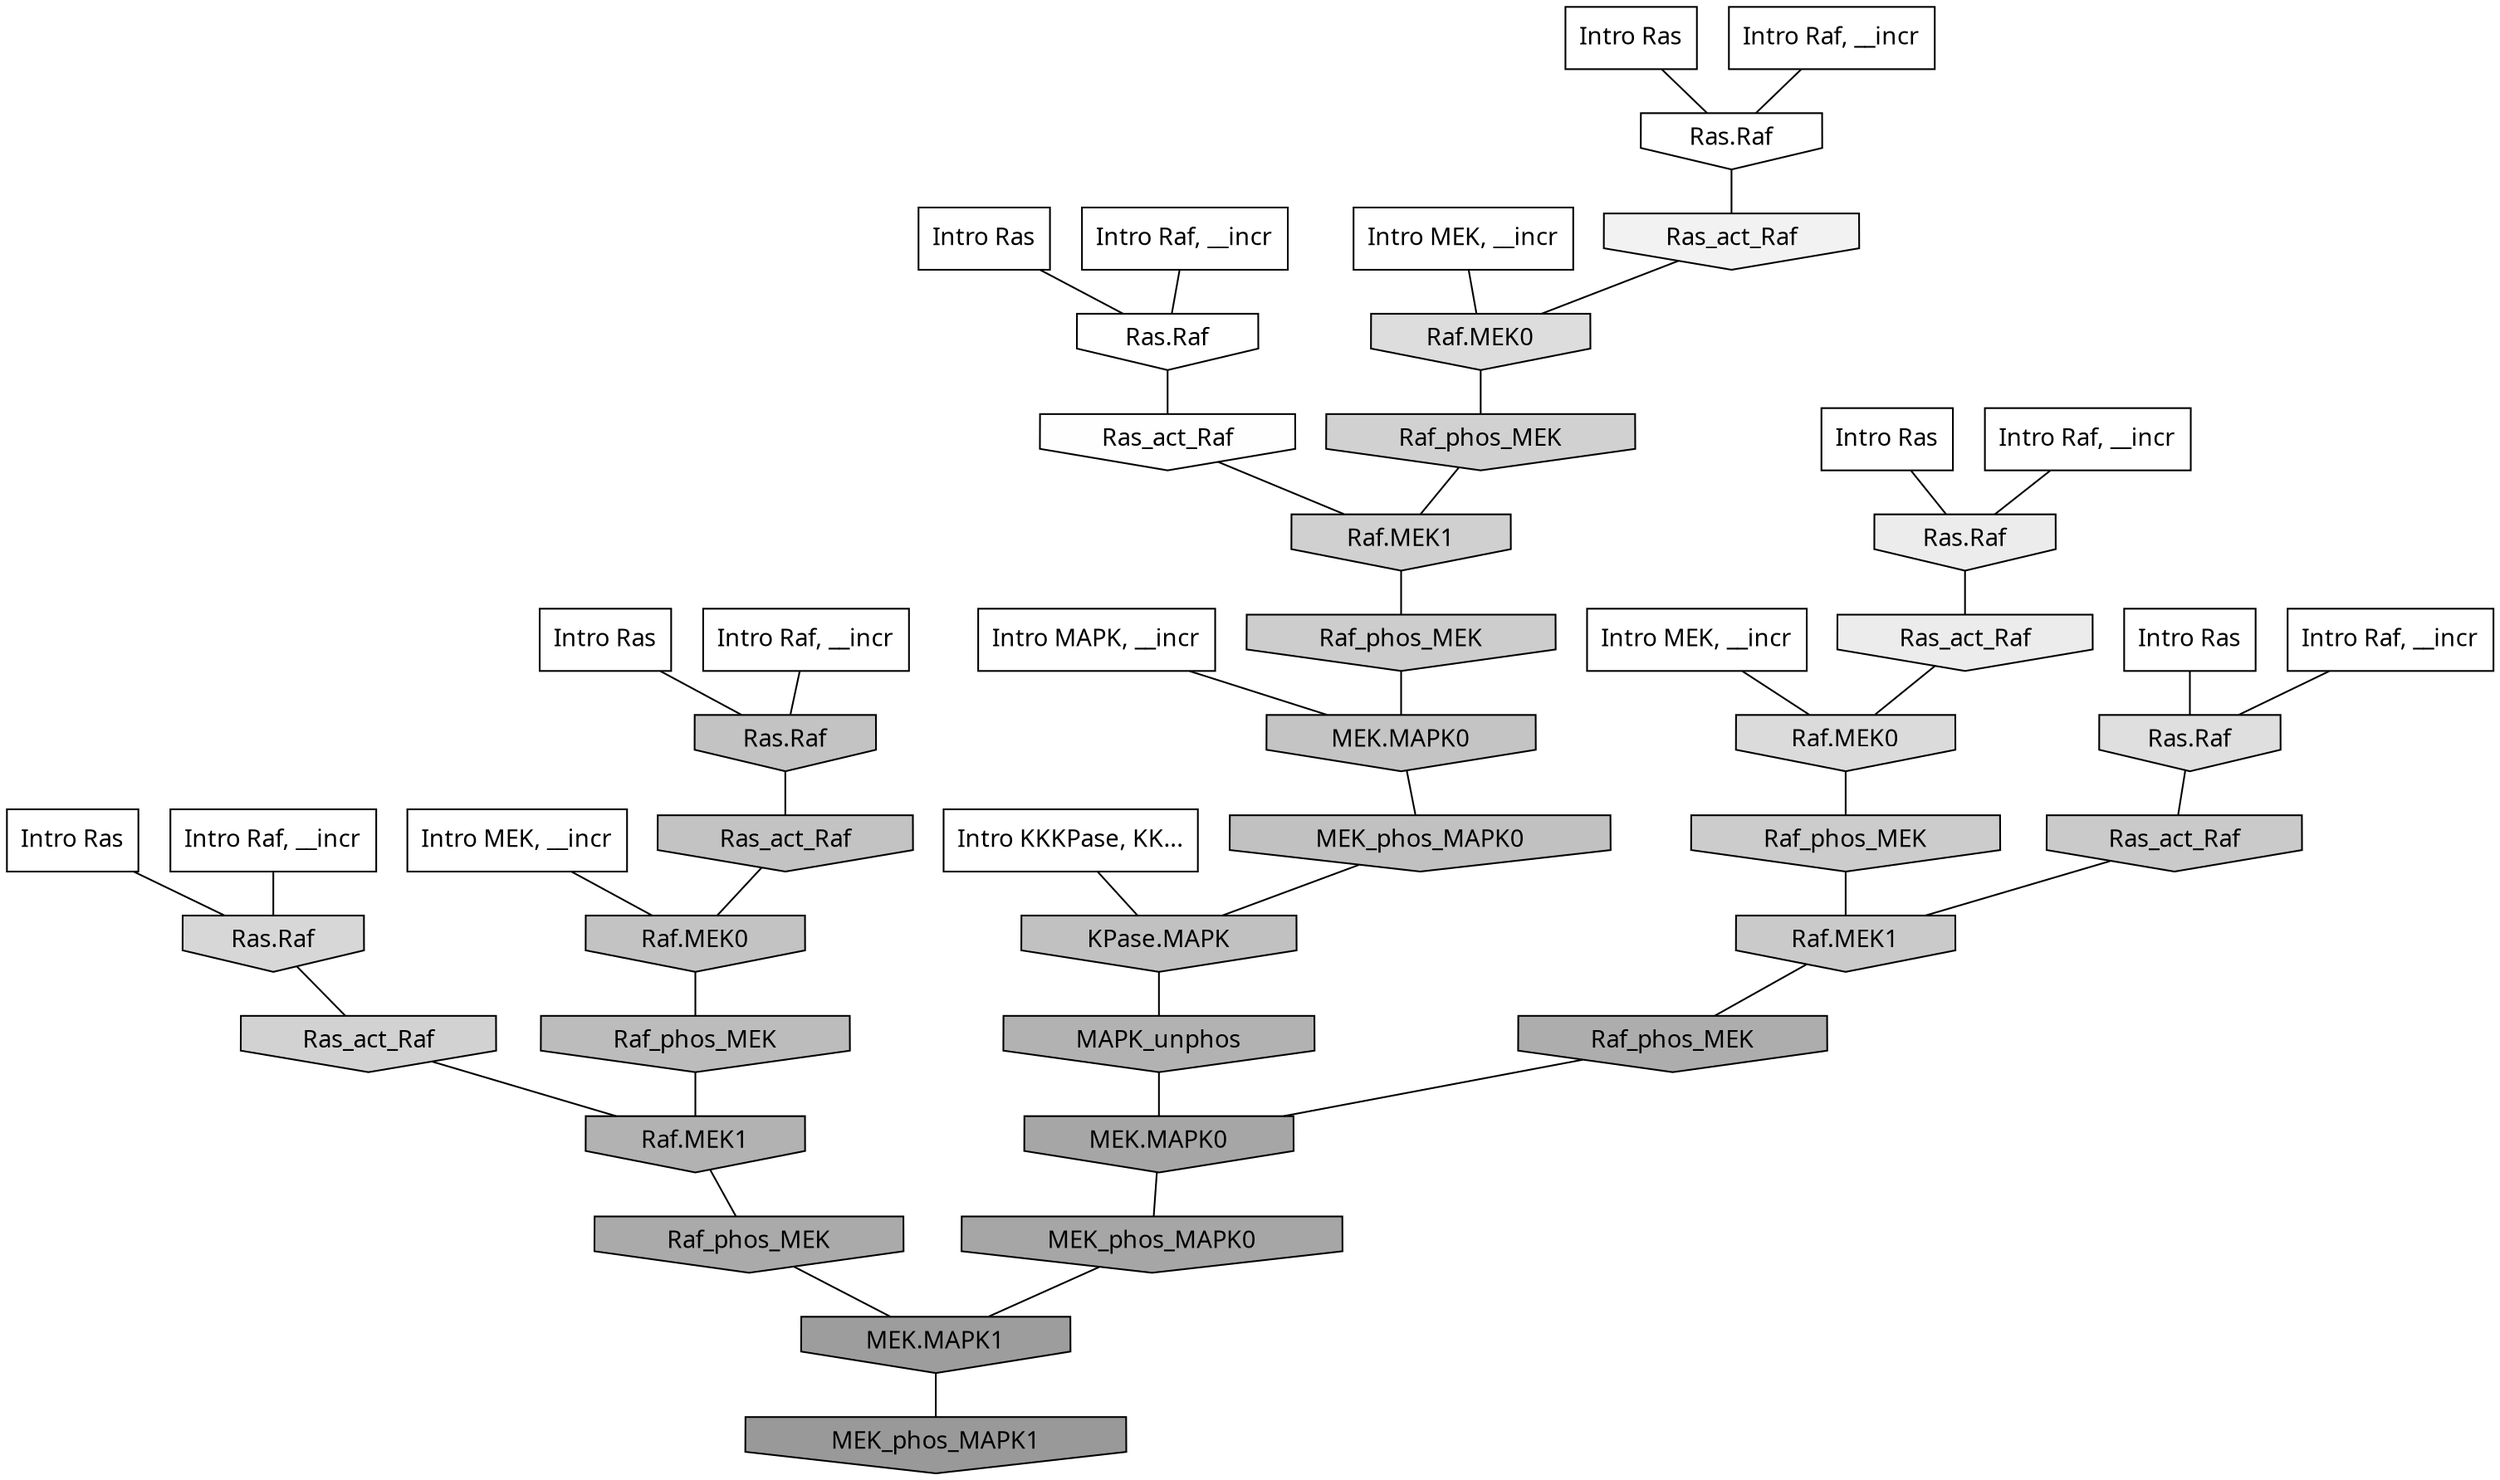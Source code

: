 digraph G{
  rankdir="TB";
  ranksep=0.30;
  node [fontname="CMU Serif"];
  edge [fontname="CMU Serif"];
  
  32 [label="Intro Ras", shape=rectangle, style=filled, fillcolor="0.000 0.000 1.000"]
  
  41 [label="Intro Ras", shape=rectangle, style=filled, fillcolor="0.000 0.000 1.000"]
  
  54 [label="Intro Ras", shape=rectangle, style=filled, fillcolor="0.000 0.000 1.000"]
  
  74 [label="Intro Ras", shape=rectangle, style=filled, fillcolor="0.000 0.000 1.000"]
  
  92 [label="Intro Ras", shape=rectangle, style=filled, fillcolor="0.000 0.000 1.000"]
  
  96 [label="Intro Ras", shape=rectangle, style=filled, fillcolor="0.000 0.000 1.000"]
  
  239 [label="Intro Raf, __incr", shape=rectangle, style=filled, fillcolor="0.000 0.000 1.000"]
  
  494 [label="Intro Raf, __incr", shape=rectangle, style=filled, fillcolor="0.000 0.000 1.000"]
  
  602 [label="Intro Raf, __incr", shape=rectangle, style=filled, fillcolor="0.000 0.000 1.000"]
  
  667 [label="Intro Raf, __incr", shape=rectangle, style=filled, fillcolor="0.000 0.000 1.000"]
  
  824 [label="Intro Raf, __incr", shape=rectangle, style=filled, fillcolor="0.000 0.000 1.000"]
  
  996 [label="Intro Raf, __incr", shape=rectangle, style=filled, fillcolor="0.000 0.000 1.000"]
  
  1536 [label="Intro MEK, __incr", shape=rectangle, style=filled, fillcolor="0.000 0.000 1.000"]
  
  1672 [label="Intro MEK, __incr", shape=rectangle, style=filled, fillcolor="0.000 0.000 1.000"]
  
  1796 [label="Intro MEK, __incr", shape=rectangle, style=filled, fillcolor="0.000 0.000 1.000"]
  
  2352 [label="Intro MAPK, __incr", shape=rectangle, style=filled, fillcolor="0.000 0.000 1.000"]
  
  3125 [label="Intro KKKPase, KK...", shape=rectangle, style=filled, fillcolor="0.000 0.000 1.000"]
  
  3272 [label="Ras.Raf", shape=invhouse, style=filled, fillcolor="0.000 0.000 1.000"]
  
  3301 [label="Ras.Raf", shape=invhouse, style=filled, fillcolor="0.000 0.000 1.000"]
  
  3336 [label="Ras_act_Raf", shape=invhouse, style=filled, fillcolor="0.000 0.000 0.996"]
  
  3725 [label="Ras_act_Raf", shape=invhouse, style=filled, fillcolor="0.000 0.000 0.946"]
  
  4042 [label="Ras.Raf", shape=invhouse, style=filled, fillcolor="0.000 0.000 0.925"]
  
  4067 [label="Ras_act_Raf", shape=invhouse, style=filled, fillcolor="0.000 0.000 0.923"]
  
  4844 [label="Ras.Raf", shape=invhouse, style=filled, fillcolor="0.000 0.000 0.875"]
  
  4963 [label="Raf.MEK0", shape=invhouse, style=filled, fillcolor="0.000 0.000 0.867"]
  
  5092 [label="Raf.MEK0", shape=invhouse, style=filled, fillcolor="0.000 0.000 0.859"]
  
  5418 [label="Ras.Raf", shape=invhouse, style=filled, fillcolor="0.000 0.000 0.843"]
  
  5701 [label="Ras_act_Raf", shape=invhouse, style=filled, fillcolor="0.000 0.000 0.824"]
  
  5850 [label="Raf_phos_MEK", shape=invhouse, style=filled, fillcolor="0.000 0.000 0.818"]
  
  5967 [label="Raf.MEK1", shape=invhouse, style=filled, fillcolor="0.000 0.000 0.813"]
  
  6176 [label="Raf_phos_MEK", shape=invhouse, style=filled, fillcolor="0.000 0.000 0.801"]
  
  6185 [label="Raf_phos_MEK", shape=invhouse, style=filled, fillcolor="0.000 0.000 0.800"]
  
  6376 [label="Ras_act_Raf", shape=invhouse, style=filled, fillcolor="0.000 0.000 0.792"]
  
  6379 [label="Raf.MEK1", shape=invhouse, style=filled, fillcolor="0.000 0.000 0.792"]
  
  7020 [label="MEK.MAPK0", shape=invhouse, style=filled, fillcolor="0.000 0.000 0.769"]
  
  7162 [label="Ras.Raf", shape=invhouse, style=filled, fillcolor="0.000 0.000 0.765"]
  
  7224 [label="Ras_act_Raf", shape=invhouse, style=filled, fillcolor="0.000 0.000 0.762"]
  
  7229 [label="Raf.MEK0", shape=invhouse, style=filled, fillcolor="0.000 0.000 0.762"]
  
  7429 [label="MEK_phos_MAPK0", shape=invhouse, style=filled, fillcolor="0.000 0.000 0.756"]
  
  7542 [label="KPase.MAPK", shape=invhouse, style=filled, fillcolor="0.000 0.000 0.754"]
  
  8104 [label="Raf_phos_MEK", shape=invhouse, style=filled, fillcolor="0.000 0.000 0.736"]
  
  9440 [label="Raf.MEK1", shape=invhouse, style=filled, fillcolor="0.000 0.000 0.699"]
  
  9603 [label="MAPK_unphos", shape=invhouse, style=filled, fillcolor="0.000 0.000 0.697"]
  
  10473 [label="Raf_phos_MEK", shape=invhouse, style=filled, fillcolor="0.000 0.000 0.678"]
  
  11085 [label="Raf_phos_MEK", shape=invhouse, style=filled, fillcolor="0.000 0.000 0.666"]
  
  11976 [label="MEK.MAPK0", shape=invhouse, style=filled, fillcolor="0.000 0.000 0.650"]
  
  12000 [label="MEK_phos_MAPK0", shape=invhouse, style=filled, fillcolor="0.000 0.000 0.650"]
  
  14272 [label="MEK.MAPK1", shape=invhouse, style=filled, fillcolor="0.000 0.000 0.616"]
  
  15387 [label="MEK_phos_MAPK1", shape=invhouse, style=filled, fillcolor="0.000 0.000 0.600"]
  
  
  14272 -> 15387 [dir=none, color="0.000 0.000 0.000"] 
  12000 -> 14272 [dir=none, color="0.000 0.000 0.000"] 
  11976 -> 12000 [dir=none, color="0.000 0.000 0.000"] 
  11085 -> 14272 [dir=none, color="0.000 0.000 0.000"] 
  10473 -> 11976 [dir=none, color="0.000 0.000 0.000"] 
  9603 -> 11976 [dir=none, color="0.000 0.000 0.000"] 
  9440 -> 11085 [dir=none, color="0.000 0.000 0.000"] 
  8104 -> 9440 [dir=none, color="0.000 0.000 0.000"] 
  7542 -> 9603 [dir=none, color="0.000 0.000 0.000"] 
  7429 -> 7542 [dir=none, color="0.000 0.000 0.000"] 
  7229 -> 8104 [dir=none, color="0.000 0.000 0.000"] 
  7224 -> 7229 [dir=none, color="0.000 0.000 0.000"] 
  7162 -> 7224 [dir=none, color="0.000 0.000 0.000"] 
  7020 -> 7429 [dir=none, color="0.000 0.000 0.000"] 
  6379 -> 10473 [dir=none, color="0.000 0.000 0.000"] 
  6376 -> 6379 [dir=none, color="0.000 0.000 0.000"] 
  6185 -> 6379 [dir=none, color="0.000 0.000 0.000"] 
  6176 -> 7020 [dir=none, color="0.000 0.000 0.000"] 
  5967 -> 6176 [dir=none, color="0.000 0.000 0.000"] 
  5850 -> 5967 [dir=none, color="0.000 0.000 0.000"] 
  5701 -> 9440 [dir=none, color="0.000 0.000 0.000"] 
  5418 -> 5701 [dir=none, color="0.000 0.000 0.000"] 
  5092 -> 6185 [dir=none, color="0.000 0.000 0.000"] 
  4963 -> 5850 [dir=none, color="0.000 0.000 0.000"] 
  4844 -> 6376 [dir=none, color="0.000 0.000 0.000"] 
  4067 -> 5092 [dir=none, color="0.000 0.000 0.000"] 
  4042 -> 4067 [dir=none, color="0.000 0.000 0.000"] 
  3725 -> 4963 [dir=none, color="0.000 0.000 0.000"] 
  3336 -> 5967 [dir=none, color="0.000 0.000 0.000"] 
  3301 -> 3336 [dir=none, color="0.000 0.000 0.000"] 
  3272 -> 3725 [dir=none, color="0.000 0.000 0.000"] 
  3125 -> 7542 [dir=none, color="0.000 0.000 0.000"] 
  2352 -> 7020 [dir=none, color="0.000 0.000 0.000"] 
  1796 -> 4963 [dir=none, color="0.000 0.000 0.000"] 
  1672 -> 5092 [dir=none, color="0.000 0.000 0.000"] 
  1536 -> 7229 [dir=none, color="0.000 0.000 0.000"] 
  996 -> 4042 [dir=none, color="0.000 0.000 0.000"] 
  824 -> 3301 [dir=none, color="0.000 0.000 0.000"] 
  667 -> 5418 [dir=none, color="0.000 0.000 0.000"] 
  602 -> 3272 [dir=none, color="0.000 0.000 0.000"] 
  494 -> 7162 [dir=none, color="0.000 0.000 0.000"] 
  239 -> 4844 [dir=none, color="0.000 0.000 0.000"] 
  96 -> 4042 [dir=none, color="0.000 0.000 0.000"] 
  92 -> 7162 [dir=none, color="0.000 0.000 0.000"] 
  74 -> 3272 [dir=none, color="0.000 0.000 0.000"] 
  54 -> 4844 [dir=none, color="0.000 0.000 0.000"] 
  41 -> 3301 [dir=none, color="0.000 0.000 0.000"] 
  32 -> 5418 [dir=none, color="0.000 0.000 0.000"] 
  
  }
